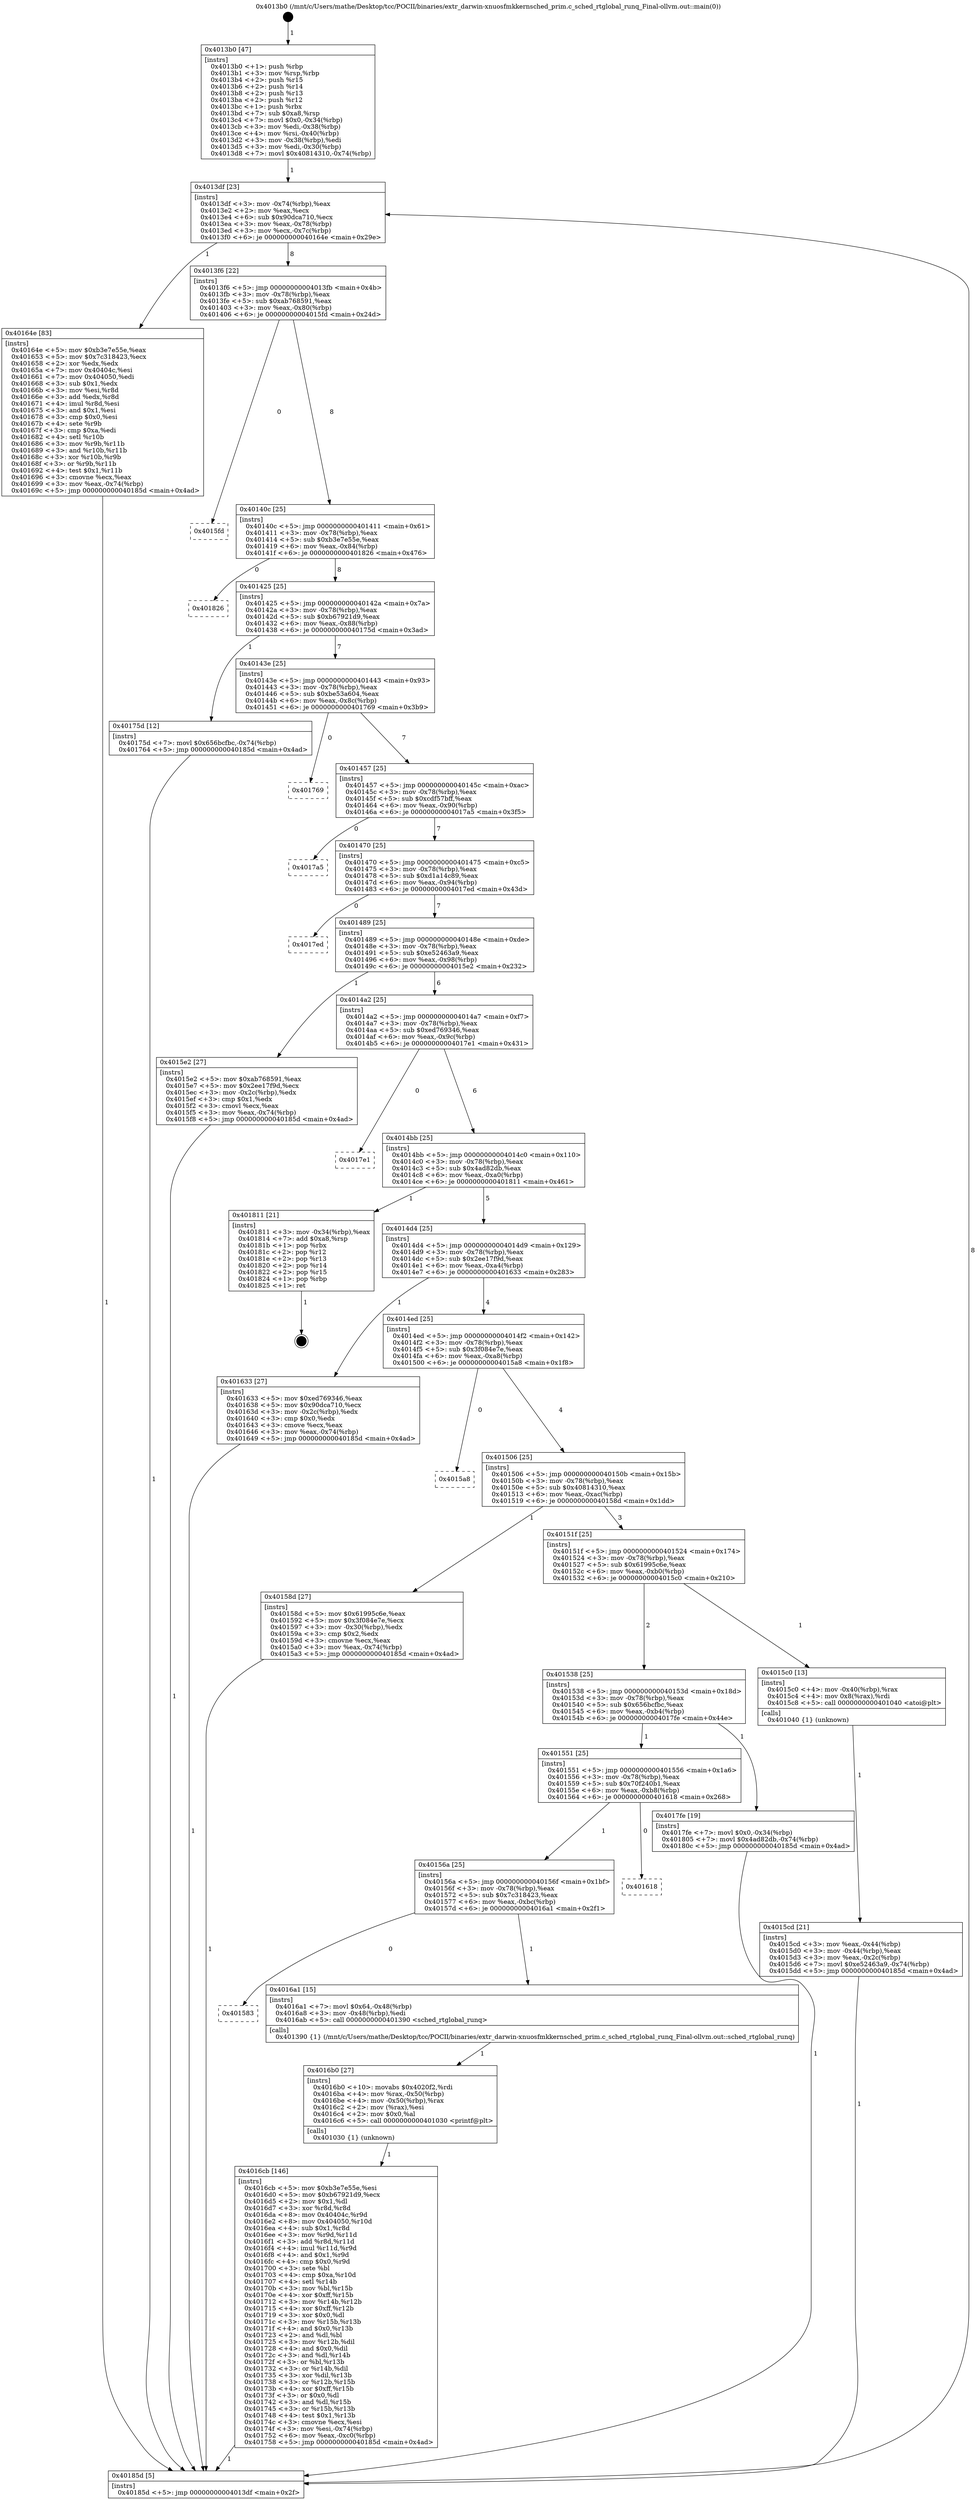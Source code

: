 digraph "0x4013b0" {
  label = "0x4013b0 (/mnt/c/Users/mathe/Desktop/tcc/POCII/binaries/extr_darwin-xnuosfmkkernsched_prim.c_sched_rtglobal_runq_Final-ollvm.out::main(0))"
  labelloc = "t"
  node[shape=record]

  Entry [label="",width=0.3,height=0.3,shape=circle,fillcolor=black,style=filled]
  "0x4013df" [label="{
     0x4013df [23]\l
     | [instrs]\l
     &nbsp;&nbsp;0x4013df \<+3\>: mov -0x74(%rbp),%eax\l
     &nbsp;&nbsp;0x4013e2 \<+2\>: mov %eax,%ecx\l
     &nbsp;&nbsp;0x4013e4 \<+6\>: sub $0x90dca710,%ecx\l
     &nbsp;&nbsp;0x4013ea \<+3\>: mov %eax,-0x78(%rbp)\l
     &nbsp;&nbsp;0x4013ed \<+3\>: mov %ecx,-0x7c(%rbp)\l
     &nbsp;&nbsp;0x4013f0 \<+6\>: je 000000000040164e \<main+0x29e\>\l
  }"]
  "0x40164e" [label="{
     0x40164e [83]\l
     | [instrs]\l
     &nbsp;&nbsp;0x40164e \<+5\>: mov $0xb3e7e55e,%eax\l
     &nbsp;&nbsp;0x401653 \<+5\>: mov $0x7c318423,%ecx\l
     &nbsp;&nbsp;0x401658 \<+2\>: xor %edx,%edx\l
     &nbsp;&nbsp;0x40165a \<+7\>: mov 0x40404c,%esi\l
     &nbsp;&nbsp;0x401661 \<+7\>: mov 0x404050,%edi\l
     &nbsp;&nbsp;0x401668 \<+3\>: sub $0x1,%edx\l
     &nbsp;&nbsp;0x40166b \<+3\>: mov %esi,%r8d\l
     &nbsp;&nbsp;0x40166e \<+3\>: add %edx,%r8d\l
     &nbsp;&nbsp;0x401671 \<+4\>: imul %r8d,%esi\l
     &nbsp;&nbsp;0x401675 \<+3\>: and $0x1,%esi\l
     &nbsp;&nbsp;0x401678 \<+3\>: cmp $0x0,%esi\l
     &nbsp;&nbsp;0x40167b \<+4\>: sete %r9b\l
     &nbsp;&nbsp;0x40167f \<+3\>: cmp $0xa,%edi\l
     &nbsp;&nbsp;0x401682 \<+4\>: setl %r10b\l
     &nbsp;&nbsp;0x401686 \<+3\>: mov %r9b,%r11b\l
     &nbsp;&nbsp;0x401689 \<+3\>: and %r10b,%r11b\l
     &nbsp;&nbsp;0x40168c \<+3\>: xor %r10b,%r9b\l
     &nbsp;&nbsp;0x40168f \<+3\>: or %r9b,%r11b\l
     &nbsp;&nbsp;0x401692 \<+4\>: test $0x1,%r11b\l
     &nbsp;&nbsp;0x401696 \<+3\>: cmovne %ecx,%eax\l
     &nbsp;&nbsp;0x401699 \<+3\>: mov %eax,-0x74(%rbp)\l
     &nbsp;&nbsp;0x40169c \<+5\>: jmp 000000000040185d \<main+0x4ad\>\l
  }"]
  "0x4013f6" [label="{
     0x4013f6 [22]\l
     | [instrs]\l
     &nbsp;&nbsp;0x4013f6 \<+5\>: jmp 00000000004013fb \<main+0x4b\>\l
     &nbsp;&nbsp;0x4013fb \<+3\>: mov -0x78(%rbp),%eax\l
     &nbsp;&nbsp;0x4013fe \<+5\>: sub $0xab768591,%eax\l
     &nbsp;&nbsp;0x401403 \<+3\>: mov %eax,-0x80(%rbp)\l
     &nbsp;&nbsp;0x401406 \<+6\>: je 00000000004015fd \<main+0x24d\>\l
  }"]
  Exit [label="",width=0.3,height=0.3,shape=circle,fillcolor=black,style=filled,peripheries=2]
  "0x4015fd" [label="{
     0x4015fd\l
  }", style=dashed]
  "0x40140c" [label="{
     0x40140c [25]\l
     | [instrs]\l
     &nbsp;&nbsp;0x40140c \<+5\>: jmp 0000000000401411 \<main+0x61\>\l
     &nbsp;&nbsp;0x401411 \<+3\>: mov -0x78(%rbp),%eax\l
     &nbsp;&nbsp;0x401414 \<+5\>: sub $0xb3e7e55e,%eax\l
     &nbsp;&nbsp;0x401419 \<+6\>: mov %eax,-0x84(%rbp)\l
     &nbsp;&nbsp;0x40141f \<+6\>: je 0000000000401826 \<main+0x476\>\l
  }"]
  "0x4016cb" [label="{
     0x4016cb [146]\l
     | [instrs]\l
     &nbsp;&nbsp;0x4016cb \<+5\>: mov $0xb3e7e55e,%esi\l
     &nbsp;&nbsp;0x4016d0 \<+5\>: mov $0xb67921d9,%ecx\l
     &nbsp;&nbsp;0x4016d5 \<+2\>: mov $0x1,%dl\l
     &nbsp;&nbsp;0x4016d7 \<+3\>: xor %r8d,%r8d\l
     &nbsp;&nbsp;0x4016da \<+8\>: mov 0x40404c,%r9d\l
     &nbsp;&nbsp;0x4016e2 \<+8\>: mov 0x404050,%r10d\l
     &nbsp;&nbsp;0x4016ea \<+4\>: sub $0x1,%r8d\l
     &nbsp;&nbsp;0x4016ee \<+3\>: mov %r9d,%r11d\l
     &nbsp;&nbsp;0x4016f1 \<+3\>: add %r8d,%r11d\l
     &nbsp;&nbsp;0x4016f4 \<+4\>: imul %r11d,%r9d\l
     &nbsp;&nbsp;0x4016f8 \<+4\>: and $0x1,%r9d\l
     &nbsp;&nbsp;0x4016fc \<+4\>: cmp $0x0,%r9d\l
     &nbsp;&nbsp;0x401700 \<+3\>: sete %bl\l
     &nbsp;&nbsp;0x401703 \<+4\>: cmp $0xa,%r10d\l
     &nbsp;&nbsp;0x401707 \<+4\>: setl %r14b\l
     &nbsp;&nbsp;0x40170b \<+3\>: mov %bl,%r15b\l
     &nbsp;&nbsp;0x40170e \<+4\>: xor $0xff,%r15b\l
     &nbsp;&nbsp;0x401712 \<+3\>: mov %r14b,%r12b\l
     &nbsp;&nbsp;0x401715 \<+4\>: xor $0xff,%r12b\l
     &nbsp;&nbsp;0x401719 \<+3\>: xor $0x0,%dl\l
     &nbsp;&nbsp;0x40171c \<+3\>: mov %r15b,%r13b\l
     &nbsp;&nbsp;0x40171f \<+4\>: and $0x0,%r13b\l
     &nbsp;&nbsp;0x401723 \<+2\>: and %dl,%bl\l
     &nbsp;&nbsp;0x401725 \<+3\>: mov %r12b,%dil\l
     &nbsp;&nbsp;0x401728 \<+4\>: and $0x0,%dil\l
     &nbsp;&nbsp;0x40172c \<+3\>: and %dl,%r14b\l
     &nbsp;&nbsp;0x40172f \<+3\>: or %bl,%r13b\l
     &nbsp;&nbsp;0x401732 \<+3\>: or %r14b,%dil\l
     &nbsp;&nbsp;0x401735 \<+3\>: xor %dil,%r13b\l
     &nbsp;&nbsp;0x401738 \<+3\>: or %r12b,%r15b\l
     &nbsp;&nbsp;0x40173b \<+4\>: xor $0xff,%r15b\l
     &nbsp;&nbsp;0x40173f \<+3\>: or $0x0,%dl\l
     &nbsp;&nbsp;0x401742 \<+3\>: and %dl,%r15b\l
     &nbsp;&nbsp;0x401745 \<+3\>: or %r15b,%r13b\l
     &nbsp;&nbsp;0x401748 \<+4\>: test $0x1,%r13b\l
     &nbsp;&nbsp;0x40174c \<+3\>: cmovne %ecx,%esi\l
     &nbsp;&nbsp;0x40174f \<+3\>: mov %esi,-0x74(%rbp)\l
     &nbsp;&nbsp;0x401752 \<+6\>: mov %eax,-0xc0(%rbp)\l
     &nbsp;&nbsp;0x401758 \<+5\>: jmp 000000000040185d \<main+0x4ad\>\l
  }"]
  "0x401826" [label="{
     0x401826\l
  }", style=dashed]
  "0x401425" [label="{
     0x401425 [25]\l
     | [instrs]\l
     &nbsp;&nbsp;0x401425 \<+5\>: jmp 000000000040142a \<main+0x7a\>\l
     &nbsp;&nbsp;0x40142a \<+3\>: mov -0x78(%rbp),%eax\l
     &nbsp;&nbsp;0x40142d \<+5\>: sub $0xb67921d9,%eax\l
     &nbsp;&nbsp;0x401432 \<+6\>: mov %eax,-0x88(%rbp)\l
     &nbsp;&nbsp;0x401438 \<+6\>: je 000000000040175d \<main+0x3ad\>\l
  }"]
  "0x4016b0" [label="{
     0x4016b0 [27]\l
     | [instrs]\l
     &nbsp;&nbsp;0x4016b0 \<+10\>: movabs $0x4020f2,%rdi\l
     &nbsp;&nbsp;0x4016ba \<+4\>: mov %rax,-0x50(%rbp)\l
     &nbsp;&nbsp;0x4016be \<+4\>: mov -0x50(%rbp),%rax\l
     &nbsp;&nbsp;0x4016c2 \<+2\>: mov (%rax),%esi\l
     &nbsp;&nbsp;0x4016c4 \<+2\>: mov $0x0,%al\l
     &nbsp;&nbsp;0x4016c6 \<+5\>: call 0000000000401030 \<printf@plt\>\l
     | [calls]\l
     &nbsp;&nbsp;0x401030 \{1\} (unknown)\l
  }"]
  "0x40175d" [label="{
     0x40175d [12]\l
     | [instrs]\l
     &nbsp;&nbsp;0x40175d \<+7\>: movl $0x656bcfbc,-0x74(%rbp)\l
     &nbsp;&nbsp;0x401764 \<+5\>: jmp 000000000040185d \<main+0x4ad\>\l
  }"]
  "0x40143e" [label="{
     0x40143e [25]\l
     | [instrs]\l
     &nbsp;&nbsp;0x40143e \<+5\>: jmp 0000000000401443 \<main+0x93\>\l
     &nbsp;&nbsp;0x401443 \<+3\>: mov -0x78(%rbp),%eax\l
     &nbsp;&nbsp;0x401446 \<+5\>: sub $0xbe53a604,%eax\l
     &nbsp;&nbsp;0x40144b \<+6\>: mov %eax,-0x8c(%rbp)\l
     &nbsp;&nbsp;0x401451 \<+6\>: je 0000000000401769 \<main+0x3b9\>\l
  }"]
  "0x401583" [label="{
     0x401583\l
  }", style=dashed]
  "0x401769" [label="{
     0x401769\l
  }", style=dashed]
  "0x401457" [label="{
     0x401457 [25]\l
     | [instrs]\l
     &nbsp;&nbsp;0x401457 \<+5\>: jmp 000000000040145c \<main+0xac\>\l
     &nbsp;&nbsp;0x40145c \<+3\>: mov -0x78(%rbp),%eax\l
     &nbsp;&nbsp;0x40145f \<+5\>: sub $0xcdf57bff,%eax\l
     &nbsp;&nbsp;0x401464 \<+6\>: mov %eax,-0x90(%rbp)\l
     &nbsp;&nbsp;0x40146a \<+6\>: je 00000000004017a5 \<main+0x3f5\>\l
  }"]
  "0x4016a1" [label="{
     0x4016a1 [15]\l
     | [instrs]\l
     &nbsp;&nbsp;0x4016a1 \<+7\>: movl $0x64,-0x48(%rbp)\l
     &nbsp;&nbsp;0x4016a8 \<+3\>: mov -0x48(%rbp),%edi\l
     &nbsp;&nbsp;0x4016ab \<+5\>: call 0000000000401390 \<sched_rtglobal_runq\>\l
     | [calls]\l
     &nbsp;&nbsp;0x401390 \{1\} (/mnt/c/Users/mathe/Desktop/tcc/POCII/binaries/extr_darwin-xnuosfmkkernsched_prim.c_sched_rtglobal_runq_Final-ollvm.out::sched_rtglobal_runq)\l
  }"]
  "0x4017a5" [label="{
     0x4017a5\l
  }", style=dashed]
  "0x401470" [label="{
     0x401470 [25]\l
     | [instrs]\l
     &nbsp;&nbsp;0x401470 \<+5\>: jmp 0000000000401475 \<main+0xc5\>\l
     &nbsp;&nbsp;0x401475 \<+3\>: mov -0x78(%rbp),%eax\l
     &nbsp;&nbsp;0x401478 \<+5\>: sub $0xd1a14c89,%eax\l
     &nbsp;&nbsp;0x40147d \<+6\>: mov %eax,-0x94(%rbp)\l
     &nbsp;&nbsp;0x401483 \<+6\>: je 00000000004017ed \<main+0x43d\>\l
  }"]
  "0x40156a" [label="{
     0x40156a [25]\l
     | [instrs]\l
     &nbsp;&nbsp;0x40156a \<+5\>: jmp 000000000040156f \<main+0x1bf\>\l
     &nbsp;&nbsp;0x40156f \<+3\>: mov -0x78(%rbp),%eax\l
     &nbsp;&nbsp;0x401572 \<+5\>: sub $0x7c318423,%eax\l
     &nbsp;&nbsp;0x401577 \<+6\>: mov %eax,-0xbc(%rbp)\l
     &nbsp;&nbsp;0x40157d \<+6\>: je 00000000004016a1 \<main+0x2f1\>\l
  }"]
  "0x4017ed" [label="{
     0x4017ed\l
  }", style=dashed]
  "0x401489" [label="{
     0x401489 [25]\l
     | [instrs]\l
     &nbsp;&nbsp;0x401489 \<+5\>: jmp 000000000040148e \<main+0xde\>\l
     &nbsp;&nbsp;0x40148e \<+3\>: mov -0x78(%rbp),%eax\l
     &nbsp;&nbsp;0x401491 \<+5\>: sub $0xe52463a9,%eax\l
     &nbsp;&nbsp;0x401496 \<+6\>: mov %eax,-0x98(%rbp)\l
     &nbsp;&nbsp;0x40149c \<+6\>: je 00000000004015e2 \<main+0x232\>\l
  }"]
  "0x401618" [label="{
     0x401618\l
  }", style=dashed]
  "0x4015e2" [label="{
     0x4015e2 [27]\l
     | [instrs]\l
     &nbsp;&nbsp;0x4015e2 \<+5\>: mov $0xab768591,%eax\l
     &nbsp;&nbsp;0x4015e7 \<+5\>: mov $0x2ee17f9d,%ecx\l
     &nbsp;&nbsp;0x4015ec \<+3\>: mov -0x2c(%rbp),%edx\l
     &nbsp;&nbsp;0x4015ef \<+3\>: cmp $0x1,%edx\l
     &nbsp;&nbsp;0x4015f2 \<+3\>: cmovl %ecx,%eax\l
     &nbsp;&nbsp;0x4015f5 \<+3\>: mov %eax,-0x74(%rbp)\l
     &nbsp;&nbsp;0x4015f8 \<+5\>: jmp 000000000040185d \<main+0x4ad\>\l
  }"]
  "0x4014a2" [label="{
     0x4014a2 [25]\l
     | [instrs]\l
     &nbsp;&nbsp;0x4014a2 \<+5\>: jmp 00000000004014a7 \<main+0xf7\>\l
     &nbsp;&nbsp;0x4014a7 \<+3\>: mov -0x78(%rbp),%eax\l
     &nbsp;&nbsp;0x4014aa \<+5\>: sub $0xed769346,%eax\l
     &nbsp;&nbsp;0x4014af \<+6\>: mov %eax,-0x9c(%rbp)\l
     &nbsp;&nbsp;0x4014b5 \<+6\>: je 00000000004017e1 \<main+0x431\>\l
  }"]
  "0x401551" [label="{
     0x401551 [25]\l
     | [instrs]\l
     &nbsp;&nbsp;0x401551 \<+5\>: jmp 0000000000401556 \<main+0x1a6\>\l
     &nbsp;&nbsp;0x401556 \<+3\>: mov -0x78(%rbp),%eax\l
     &nbsp;&nbsp;0x401559 \<+5\>: sub $0x70f240b1,%eax\l
     &nbsp;&nbsp;0x40155e \<+6\>: mov %eax,-0xb8(%rbp)\l
     &nbsp;&nbsp;0x401564 \<+6\>: je 0000000000401618 \<main+0x268\>\l
  }"]
  "0x4017e1" [label="{
     0x4017e1\l
  }", style=dashed]
  "0x4014bb" [label="{
     0x4014bb [25]\l
     | [instrs]\l
     &nbsp;&nbsp;0x4014bb \<+5\>: jmp 00000000004014c0 \<main+0x110\>\l
     &nbsp;&nbsp;0x4014c0 \<+3\>: mov -0x78(%rbp),%eax\l
     &nbsp;&nbsp;0x4014c3 \<+5\>: sub $0x4ad82db,%eax\l
     &nbsp;&nbsp;0x4014c8 \<+6\>: mov %eax,-0xa0(%rbp)\l
     &nbsp;&nbsp;0x4014ce \<+6\>: je 0000000000401811 \<main+0x461\>\l
  }"]
  "0x4017fe" [label="{
     0x4017fe [19]\l
     | [instrs]\l
     &nbsp;&nbsp;0x4017fe \<+7\>: movl $0x0,-0x34(%rbp)\l
     &nbsp;&nbsp;0x401805 \<+7\>: movl $0x4ad82db,-0x74(%rbp)\l
     &nbsp;&nbsp;0x40180c \<+5\>: jmp 000000000040185d \<main+0x4ad\>\l
  }"]
  "0x401811" [label="{
     0x401811 [21]\l
     | [instrs]\l
     &nbsp;&nbsp;0x401811 \<+3\>: mov -0x34(%rbp),%eax\l
     &nbsp;&nbsp;0x401814 \<+7\>: add $0xa8,%rsp\l
     &nbsp;&nbsp;0x40181b \<+1\>: pop %rbx\l
     &nbsp;&nbsp;0x40181c \<+2\>: pop %r12\l
     &nbsp;&nbsp;0x40181e \<+2\>: pop %r13\l
     &nbsp;&nbsp;0x401820 \<+2\>: pop %r14\l
     &nbsp;&nbsp;0x401822 \<+2\>: pop %r15\l
     &nbsp;&nbsp;0x401824 \<+1\>: pop %rbp\l
     &nbsp;&nbsp;0x401825 \<+1\>: ret\l
  }"]
  "0x4014d4" [label="{
     0x4014d4 [25]\l
     | [instrs]\l
     &nbsp;&nbsp;0x4014d4 \<+5\>: jmp 00000000004014d9 \<main+0x129\>\l
     &nbsp;&nbsp;0x4014d9 \<+3\>: mov -0x78(%rbp),%eax\l
     &nbsp;&nbsp;0x4014dc \<+5\>: sub $0x2ee17f9d,%eax\l
     &nbsp;&nbsp;0x4014e1 \<+6\>: mov %eax,-0xa4(%rbp)\l
     &nbsp;&nbsp;0x4014e7 \<+6\>: je 0000000000401633 \<main+0x283\>\l
  }"]
  "0x4015cd" [label="{
     0x4015cd [21]\l
     | [instrs]\l
     &nbsp;&nbsp;0x4015cd \<+3\>: mov %eax,-0x44(%rbp)\l
     &nbsp;&nbsp;0x4015d0 \<+3\>: mov -0x44(%rbp),%eax\l
     &nbsp;&nbsp;0x4015d3 \<+3\>: mov %eax,-0x2c(%rbp)\l
     &nbsp;&nbsp;0x4015d6 \<+7\>: movl $0xe52463a9,-0x74(%rbp)\l
     &nbsp;&nbsp;0x4015dd \<+5\>: jmp 000000000040185d \<main+0x4ad\>\l
  }"]
  "0x401633" [label="{
     0x401633 [27]\l
     | [instrs]\l
     &nbsp;&nbsp;0x401633 \<+5\>: mov $0xed769346,%eax\l
     &nbsp;&nbsp;0x401638 \<+5\>: mov $0x90dca710,%ecx\l
     &nbsp;&nbsp;0x40163d \<+3\>: mov -0x2c(%rbp),%edx\l
     &nbsp;&nbsp;0x401640 \<+3\>: cmp $0x0,%edx\l
     &nbsp;&nbsp;0x401643 \<+3\>: cmove %ecx,%eax\l
     &nbsp;&nbsp;0x401646 \<+3\>: mov %eax,-0x74(%rbp)\l
     &nbsp;&nbsp;0x401649 \<+5\>: jmp 000000000040185d \<main+0x4ad\>\l
  }"]
  "0x4014ed" [label="{
     0x4014ed [25]\l
     | [instrs]\l
     &nbsp;&nbsp;0x4014ed \<+5\>: jmp 00000000004014f2 \<main+0x142\>\l
     &nbsp;&nbsp;0x4014f2 \<+3\>: mov -0x78(%rbp),%eax\l
     &nbsp;&nbsp;0x4014f5 \<+5\>: sub $0x3f084e7e,%eax\l
     &nbsp;&nbsp;0x4014fa \<+6\>: mov %eax,-0xa8(%rbp)\l
     &nbsp;&nbsp;0x401500 \<+6\>: je 00000000004015a8 \<main+0x1f8\>\l
  }"]
  "0x401538" [label="{
     0x401538 [25]\l
     | [instrs]\l
     &nbsp;&nbsp;0x401538 \<+5\>: jmp 000000000040153d \<main+0x18d\>\l
     &nbsp;&nbsp;0x40153d \<+3\>: mov -0x78(%rbp),%eax\l
     &nbsp;&nbsp;0x401540 \<+5\>: sub $0x656bcfbc,%eax\l
     &nbsp;&nbsp;0x401545 \<+6\>: mov %eax,-0xb4(%rbp)\l
     &nbsp;&nbsp;0x40154b \<+6\>: je 00000000004017fe \<main+0x44e\>\l
  }"]
  "0x4015a8" [label="{
     0x4015a8\l
  }", style=dashed]
  "0x401506" [label="{
     0x401506 [25]\l
     | [instrs]\l
     &nbsp;&nbsp;0x401506 \<+5\>: jmp 000000000040150b \<main+0x15b\>\l
     &nbsp;&nbsp;0x40150b \<+3\>: mov -0x78(%rbp),%eax\l
     &nbsp;&nbsp;0x40150e \<+5\>: sub $0x40814310,%eax\l
     &nbsp;&nbsp;0x401513 \<+6\>: mov %eax,-0xac(%rbp)\l
     &nbsp;&nbsp;0x401519 \<+6\>: je 000000000040158d \<main+0x1dd\>\l
  }"]
  "0x4015c0" [label="{
     0x4015c0 [13]\l
     | [instrs]\l
     &nbsp;&nbsp;0x4015c0 \<+4\>: mov -0x40(%rbp),%rax\l
     &nbsp;&nbsp;0x4015c4 \<+4\>: mov 0x8(%rax),%rdi\l
     &nbsp;&nbsp;0x4015c8 \<+5\>: call 0000000000401040 \<atoi@plt\>\l
     | [calls]\l
     &nbsp;&nbsp;0x401040 \{1\} (unknown)\l
  }"]
  "0x40158d" [label="{
     0x40158d [27]\l
     | [instrs]\l
     &nbsp;&nbsp;0x40158d \<+5\>: mov $0x61995c6e,%eax\l
     &nbsp;&nbsp;0x401592 \<+5\>: mov $0x3f084e7e,%ecx\l
     &nbsp;&nbsp;0x401597 \<+3\>: mov -0x30(%rbp),%edx\l
     &nbsp;&nbsp;0x40159a \<+3\>: cmp $0x2,%edx\l
     &nbsp;&nbsp;0x40159d \<+3\>: cmovne %ecx,%eax\l
     &nbsp;&nbsp;0x4015a0 \<+3\>: mov %eax,-0x74(%rbp)\l
     &nbsp;&nbsp;0x4015a3 \<+5\>: jmp 000000000040185d \<main+0x4ad\>\l
  }"]
  "0x40151f" [label="{
     0x40151f [25]\l
     | [instrs]\l
     &nbsp;&nbsp;0x40151f \<+5\>: jmp 0000000000401524 \<main+0x174\>\l
     &nbsp;&nbsp;0x401524 \<+3\>: mov -0x78(%rbp),%eax\l
     &nbsp;&nbsp;0x401527 \<+5\>: sub $0x61995c6e,%eax\l
     &nbsp;&nbsp;0x40152c \<+6\>: mov %eax,-0xb0(%rbp)\l
     &nbsp;&nbsp;0x401532 \<+6\>: je 00000000004015c0 \<main+0x210\>\l
  }"]
  "0x40185d" [label="{
     0x40185d [5]\l
     | [instrs]\l
     &nbsp;&nbsp;0x40185d \<+5\>: jmp 00000000004013df \<main+0x2f\>\l
  }"]
  "0x4013b0" [label="{
     0x4013b0 [47]\l
     | [instrs]\l
     &nbsp;&nbsp;0x4013b0 \<+1\>: push %rbp\l
     &nbsp;&nbsp;0x4013b1 \<+3\>: mov %rsp,%rbp\l
     &nbsp;&nbsp;0x4013b4 \<+2\>: push %r15\l
     &nbsp;&nbsp;0x4013b6 \<+2\>: push %r14\l
     &nbsp;&nbsp;0x4013b8 \<+2\>: push %r13\l
     &nbsp;&nbsp;0x4013ba \<+2\>: push %r12\l
     &nbsp;&nbsp;0x4013bc \<+1\>: push %rbx\l
     &nbsp;&nbsp;0x4013bd \<+7\>: sub $0xa8,%rsp\l
     &nbsp;&nbsp;0x4013c4 \<+7\>: movl $0x0,-0x34(%rbp)\l
     &nbsp;&nbsp;0x4013cb \<+3\>: mov %edi,-0x38(%rbp)\l
     &nbsp;&nbsp;0x4013ce \<+4\>: mov %rsi,-0x40(%rbp)\l
     &nbsp;&nbsp;0x4013d2 \<+3\>: mov -0x38(%rbp),%edi\l
     &nbsp;&nbsp;0x4013d5 \<+3\>: mov %edi,-0x30(%rbp)\l
     &nbsp;&nbsp;0x4013d8 \<+7\>: movl $0x40814310,-0x74(%rbp)\l
  }"]
  Entry -> "0x4013b0" [label=" 1"]
  "0x4013df" -> "0x40164e" [label=" 1"]
  "0x4013df" -> "0x4013f6" [label=" 8"]
  "0x401811" -> Exit [label=" 1"]
  "0x4013f6" -> "0x4015fd" [label=" 0"]
  "0x4013f6" -> "0x40140c" [label=" 8"]
  "0x4017fe" -> "0x40185d" [label=" 1"]
  "0x40140c" -> "0x401826" [label=" 0"]
  "0x40140c" -> "0x401425" [label=" 8"]
  "0x40175d" -> "0x40185d" [label=" 1"]
  "0x401425" -> "0x40175d" [label=" 1"]
  "0x401425" -> "0x40143e" [label=" 7"]
  "0x4016cb" -> "0x40185d" [label=" 1"]
  "0x40143e" -> "0x401769" [label=" 0"]
  "0x40143e" -> "0x401457" [label=" 7"]
  "0x4016b0" -> "0x4016cb" [label=" 1"]
  "0x401457" -> "0x4017a5" [label=" 0"]
  "0x401457" -> "0x401470" [label=" 7"]
  "0x4016a1" -> "0x4016b0" [label=" 1"]
  "0x401470" -> "0x4017ed" [label=" 0"]
  "0x401470" -> "0x401489" [label=" 7"]
  "0x40156a" -> "0x4016a1" [label=" 1"]
  "0x401489" -> "0x4015e2" [label=" 1"]
  "0x401489" -> "0x4014a2" [label=" 6"]
  "0x40156a" -> "0x401583" [label=" 0"]
  "0x4014a2" -> "0x4017e1" [label=" 0"]
  "0x4014a2" -> "0x4014bb" [label=" 6"]
  "0x401551" -> "0x401618" [label=" 0"]
  "0x4014bb" -> "0x401811" [label=" 1"]
  "0x4014bb" -> "0x4014d4" [label=" 5"]
  "0x401551" -> "0x40156a" [label=" 1"]
  "0x4014d4" -> "0x401633" [label=" 1"]
  "0x4014d4" -> "0x4014ed" [label=" 4"]
  "0x401538" -> "0x4017fe" [label=" 1"]
  "0x4014ed" -> "0x4015a8" [label=" 0"]
  "0x4014ed" -> "0x401506" [label=" 4"]
  "0x401538" -> "0x401551" [label=" 1"]
  "0x401506" -> "0x40158d" [label=" 1"]
  "0x401506" -> "0x40151f" [label=" 3"]
  "0x40158d" -> "0x40185d" [label=" 1"]
  "0x4013b0" -> "0x4013df" [label=" 1"]
  "0x40185d" -> "0x4013df" [label=" 8"]
  "0x40164e" -> "0x40185d" [label=" 1"]
  "0x40151f" -> "0x4015c0" [label=" 1"]
  "0x40151f" -> "0x401538" [label=" 2"]
  "0x4015c0" -> "0x4015cd" [label=" 1"]
  "0x4015cd" -> "0x40185d" [label=" 1"]
  "0x4015e2" -> "0x40185d" [label=" 1"]
  "0x401633" -> "0x40185d" [label=" 1"]
}
